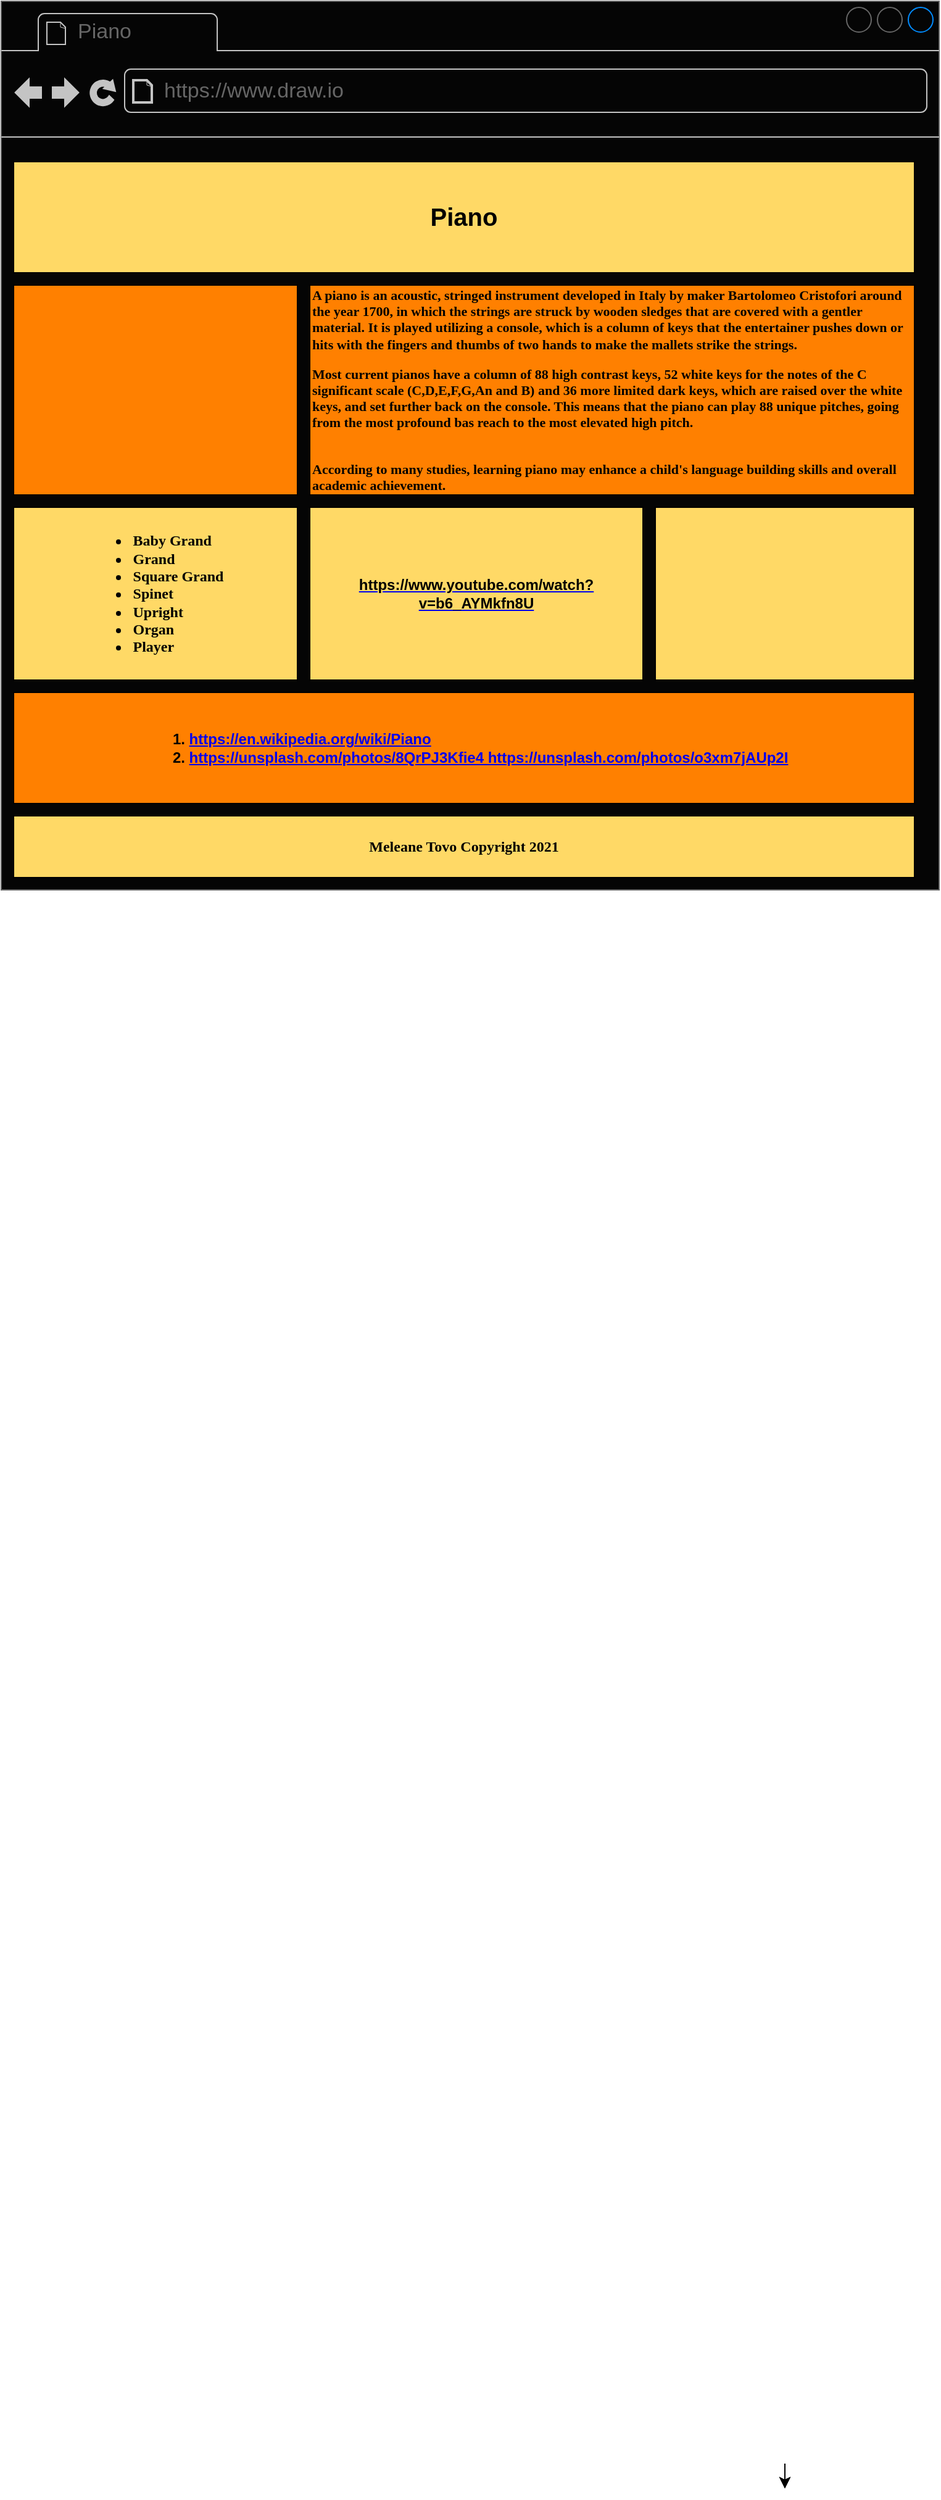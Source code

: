 <mxfile version="14.6.13" type="github">
  <diagram id="iqpr5mrAYjwXvnlzRduS" name="Page-1">
    <mxGraphModel dx="691" dy="2936" grid="1" gridSize="10" guides="1" tooltips="1" connect="1" arrows="1" fold="1" page="1" pageScale="1" pageWidth="850" pageHeight="1100" math="0" shadow="0">
      <root>
        <mxCell id="0" />
        <mxCell id="1" parent="0" />
        <mxCell id="4nY_06EdZfit46rmcfSU-1" value="" style="strokeWidth=1;shadow=0;dashed=0;align=center;html=1;shape=mxgraph.mockup.containers.browserWindow;rSize=0;strokeColor=#666666;strokeColor2=#008cff;strokeColor3=#c4c4c4;mainText=,;recursiveResize=0;fillColor=#050505;fontStyle=0" parent="1" vertex="1">
          <mxGeometry x="40" y="-2160" width="760" height="720" as="geometry" />
        </mxCell>
        <mxCell id="NIR6g6OnUcmGIQ-TP1Pi-22" value="" style="rounded=0;whiteSpace=wrap;html=1;fontSize=1;fillColor=#FFD966;" parent="4nY_06EdZfit46rmcfSU-1" vertex="1">
          <mxGeometry x="530" y="410" width="210" height="140" as="geometry" />
        </mxCell>
        <mxCell id="NIR6g6OnUcmGIQ-TP1Pi-19" value="" style="rounded=0;whiteSpace=wrap;html=1;fontSize=1;fillColor=#FF8000;" parent="4nY_06EdZfit46rmcfSU-1" vertex="1">
          <mxGeometry x="10" y="230" width="230" height="170" as="geometry" />
        </mxCell>
        <mxCell id="4nY_06EdZfit46rmcfSU-2" value="Piano" style="strokeWidth=1;shadow=0;dashed=0;align=center;html=1;shape=mxgraph.mockup.containers.anchor;fontSize=17;fontColor=#666666;align=left;" parent="4nY_06EdZfit46rmcfSU-1" vertex="1">
          <mxGeometry x="60" y="12" width="110" height="26" as="geometry" />
        </mxCell>
        <mxCell id="4nY_06EdZfit46rmcfSU-3" value="https://www.draw.io" style="strokeWidth=1;shadow=0;dashed=0;align=center;html=1;shape=mxgraph.mockup.containers.anchor;rSize=0;fontSize=17;fontColor=#666666;align=left;" parent="4nY_06EdZfit46rmcfSU-1" vertex="1">
          <mxGeometry x="130" y="60" width="250" height="26" as="geometry" />
        </mxCell>
        <mxCell id="4nY_06EdZfit46rmcfSU-4" value="&lt;font style=&quot;font-size: 20px&quot;&gt;Piano&lt;/font&gt;" style="rounded=0;whiteSpace=wrap;html=1;fontStyle=1;fontSize=18;fillColor=#FFD966;align=center;" parent="4nY_06EdZfit46rmcfSU-1" vertex="1">
          <mxGeometry x="10" y="130" width="730" height="90" as="geometry" />
        </mxCell>
        <mxCell id="4nY_06EdZfit46rmcfSU-6" value="&lt;h3 style=&quot;font-size: 11px&quot;&gt;&lt;font style=&quot;font-size: 11px&quot; face=&quot;Times New Roman&quot;&gt;&lt;font style=&quot;font-size: 11px&quot;&gt;A piano is an acoustic, stringed instrument developed in Italy by maker Bartolomeo Cristofori around the year 1700, in which the strings are struck by wooden sledges that are covered with a gentler material. It is played utilizing a console, which is a column of keys that the entertainer pushes down or hits with the fingers and thumbs of two hands to make the mallets strike the strings.&lt;/font&gt;&lt;/font&gt;&lt;/h3&gt;&lt;h3 style=&quot;font-size: 11px&quot;&gt;&lt;font style=&quot;font-size: 11px&quot; face=&quot;Times New Roman&quot;&gt;&lt;font style=&quot;font-size: 11px&quot;&gt;Most current pianos have a column of 88 high contrast keys, 52 white keys for the notes of the C significant scale (C,D,E,F,G,An and B) and 36 more limited dark keys, which are raised over the white keys, and set further back on the console. This means that the piano can play 88 unique pitches, going from the most profound bas reach to the most elevated high pitch.&lt;/font&gt;&lt;/font&gt;&lt;/h3&gt;&lt;h3 style=&quot;font-size: 11px&quot;&gt;&lt;font style=&quot;font-size: 11px&quot; face=&quot;Times New Roman&quot;&gt;&lt;font style=&quot;font-size: 11px&quot;&gt;&lt;br&gt;&lt;/font&gt;&lt;font style=&quot;font-size: 11px&quot;&gt;According to many studies, learning piano may enhance a child&#39;s language building skills and overall academic achievement.&amp;nbsp;&lt;/font&gt;&lt;/font&gt;&lt;/h3&gt;" style="rounded=0;whiteSpace=wrap;html=1;fontStyle=1;fillColor=#FF8000;align=left;" parent="4nY_06EdZfit46rmcfSU-1" vertex="1">
          <mxGeometry x="250" y="230" width="490" height="170" as="geometry" />
        </mxCell>
        <mxCell id="4nY_06EdZfit46rmcfSU-7" value="&lt;ul&gt;&lt;li style=&quot;text-align: left&quot;&gt;&lt;b&gt;&lt;font face=&quot;Times New Roman&quot;&gt;Baby Grand&amp;nbsp;&lt;/font&gt;&lt;/b&gt;&lt;/li&gt;&lt;li style=&quot;text-align: left&quot;&gt;&lt;b&gt;&lt;font face=&quot;Times New Roman&quot;&gt;Grand&lt;/font&gt;&lt;/b&gt;&lt;/li&gt;&lt;li style=&quot;text-align: left&quot;&gt;&lt;b&gt;&lt;font face=&quot;Times New Roman&quot;&gt;Square Grand&amp;nbsp;&lt;/font&gt;&lt;/b&gt;&lt;/li&gt;&lt;li style=&quot;text-align: left&quot;&gt;&lt;b&gt;&lt;font face=&quot;Times New Roman&quot;&gt;Spinet&lt;/font&gt;&lt;/b&gt;&lt;/li&gt;&lt;li style=&quot;text-align: left&quot;&gt;&lt;b&gt;&lt;font face=&quot;Times New Roman&quot;&gt;Upright&lt;/font&gt;&lt;/b&gt;&lt;/li&gt;&lt;li style=&quot;text-align: left&quot;&gt;&lt;b&gt;&lt;font face=&quot;Times New Roman&quot;&gt;Organ&amp;nbsp;&lt;/font&gt;&lt;/b&gt;&lt;/li&gt;&lt;li style=&quot;text-align: left&quot;&gt;&lt;b&gt;&lt;font face=&quot;Times New Roman&quot;&gt;Player&lt;/font&gt;&lt;/b&gt;&lt;/li&gt;&lt;/ul&gt;" style="rounded=0;whiteSpace=wrap;html=1;fillColor=#FFD966;" parent="4nY_06EdZfit46rmcfSU-1" vertex="1">
          <mxGeometry x="10" y="410" width="230" height="140" as="geometry" />
        </mxCell>
        <mxCell id="4nY_06EdZfit46rmcfSU-15" value="&lt;a href=&quot;https://www.youtube.com/watch?v=b6_AYMkfn8U&quot;&gt;&lt;b&gt;&lt;font color=&quot;#000000&quot;&gt;https://www.youtube.com/watch?v=b6_AYMkfn8U&lt;/font&gt;&lt;/b&gt;&lt;/a&gt;" style="rounded=0;whiteSpace=wrap;html=1;fillColor=#FFD966;" parent="4nY_06EdZfit46rmcfSU-1" vertex="1">
          <mxGeometry x="250" y="410" width="270" height="140" as="geometry" />
        </mxCell>
        <mxCell id="4nY_06EdZfit46rmcfSU-18" value="&lt;font face=&quot;Times New Roman&quot;&gt;Meleane Tovo Copyright 2021&lt;/font&gt;" style="rounded=0;whiteSpace=wrap;html=1;fontStyle=1;fillColor=#FFD966;" parent="4nY_06EdZfit46rmcfSU-1" vertex="1">
          <mxGeometry x="10" y="660" width="730" height="50" as="geometry" />
        </mxCell>
        <mxCell id="NIR6g6OnUcmGIQ-TP1Pi-2" value="&lt;ol&gt;&lt;li style=&quot;text-align: justify&quot;&gt;&lt;a href=&quot;https://en.wikipedia.org/wiki/Piano&quot;&gt;https://en.wikipedia.org/wiki/Piano&lt;/a&gt;&lt;/li&gt;&lt;li style=&quot;text-align: justify&quot;&gt;&lt;a href=&quot;https://unsplash.com/photos/8QrPJ3Kfie4   https://unsplash.com/photos/o3xm7jAUp2I&quot;&gt;https://unsplash.com/photos/8QrPJ3Kfie4   https://unsplash.com/photos/o3xm7jAUp2I&lt;/a&gt;&lt;br&gt;&lt;/li&gt;&lt;/ol&gt;" style="rounded=0;whiteSpace=wrap;html=1;fillColor=#FF8000;fontStyle=1;" parent="4nY_06EdZfit46rmcfSU-1" vertex="1">
          <mxGeometry x="10" y="560" width="730" height="90" as="geometry" />
        </mxCell>
        <mxCell id="NIR6g6OnUcmGIQ-TP1Pi-17" value="" style="shape=image;verticalLabelPosition=bottom;labelBackgroundColor=#ffffff;verticalAlign=top;aspect=fixed;imageAspect=0;image=https://images.unsplash.com/photo-1552422535-c45813c61732?ixid=MnwxMjA3fDB8MHxwaG90by1yZWxhdGVkfDF8fHxlbnwwfHx8fA%3D%3D&amp;ixlib=rb-1.2.1&amp;w=1000&amp;q=80;" parent="4nY_06EdZfit46rmcfSU-1" vertex="1">
          <mxGeometry x="541.34" y="417.5" width="187.32" height="125" as="geometry" />
        </mxCell>
        <mxCell id="NIR6g6OnUcmGIQ-TP1Pi-16" value="" style="shape=image;verticalLabelPosition=bottom;labelBackgroundColor=#ffffff;verticalAlign=top;aspect=fixed;imageAspect=0;image=https://images.unsplash.com/photo-1520523839897-bd0b52f945a0?ixid=MnwxMjA3fDB8MHxwaG90by1wYWdlfHx8fGVufDB8fHx8&amp;ixlib=rb-1.2.1&amp;auto=format&amp;fit=crop&amp;w=1000&amp;q=80;" parent="4nY_06EdZfit46rmcfSU-1" vertex="1">
          <mxGeometry x="20.1" y="245" width="209.79" height="140" as="geometry" />
        </mxCell>
        <mxCell id="NIR6g6OnUcmGIQ-TP1Pi-4" style="edgeStyle=orthogonalEdgeStyle;rounded=0;orthogonalLoop=1;jettySize=auto;html=1;" parent="1" edge="1">
          <mxGeometry relative="1" as="geometry">
            <mxPoint x="675" y="-165" as="sourcePoint" />
            <mxPoint x="675" y="-145" as="targetPoint" />
          </mxGeometry>
        </mxCell>
        <mxCell id="NIR6g6OnUcmGIQ-TP1Pi-5" style="edgeStyle=orthogonalEdgeStyle;rounded=0;orthogonalLoop=1;jettySize=auto;html=1;" parent="1" edge="1">
          <mxGeometry relative="1" as="geometry">
            <mxPoint x="675" y="-165" as="sourcePoint" />
            <mxPoint x="675" y="-145" as="targetPoint" />
          </mxGeometry>
        </mxCell>
        <mxCell id="NIR6g6OnUcmGIQ-TP1Pi-6" style="edgeStyle=orthogonalEdgeStyle;rounded=0;orthogonalLoop=1;jettySize=auto;html=1;" parent="1" edge="1">
          <mxGeometry relative="1" as="geometry">
            <mxPoint x="675" y="-165" as="sourcePoint" />
            <mxPoint x="675" y="-145" as="targetPoint" />
          </mxGeometry>
        </mxCell>
        <mxCell id="NIR6g6OnUcmGIQ-TP1Pi-7" style="edgeStyle=orthogonalEdgeStyle;rounded=0;orthogonalLoop=1;jettySize=auto;html=1;" parent="1" edge="1">
          <mxGeometry relative="1" as="geometry">
            <mxPoint x="675" y="-165" as="sourcePoint" />
            <mxPoint x="675" y="-145" as="targetPoint" />
          </mxGeometry>
        </mxCell>
      </root>
    </mxGraphModel>
  </diagram>
</mxfile>
